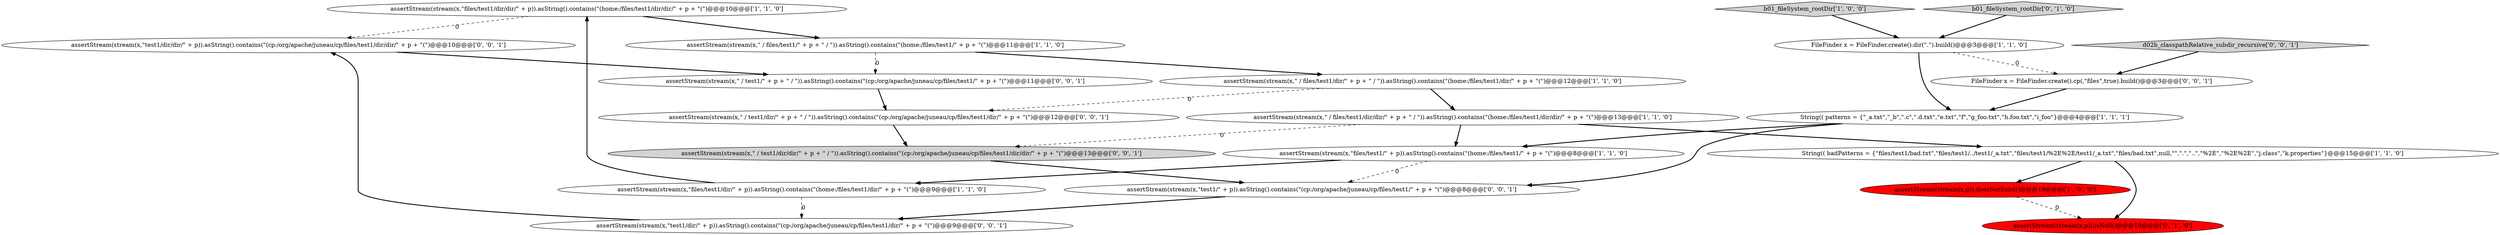 digraph {
7 [style = filled, label = "assertStream(stream(x,\"files/test1/dir/dir/\" + p)).asString().contains(\"(home:/files/test1/dir/dir/\" + p + \"(\")@@@10@@@['1', '1', '0']", fillcolor = white, shape = ellipse image = "AAA0AAABBB1BBB"];
1 [style = filled, label = "assertStream(stream(x,\"files/test1/\" + p)).asString().contains(\"(home:/files/test1/\" + p + \"(\")@@@8@@@['1', '1', '0']", fillcolor = white, shape = ellipse image = "AAA0AAABBB1BBB"];
0 [style = filled, label = "String(( patterns = {\"_a.txt\",\"_b\",\".c\",\".d.txt\",\"e.txt\",\"f\",\"g_foo.txt\",\"h.foo.txt\",\"i_foo\"}@@@4@@@['1', '1', '1']", fillcolor = white, shape = ellipse image = "AAA0AAABBB1BBB"];
5 [style = filled, label = "assertStream(stream(x,\" / files/test1/dir/\" + p + \" / \")).asString().contains(\"(home:/files/test1/dir/\" + p + \"(\")@@@12@@@['1', '1', '0']", fillcolor = white, shape = ellipse image = "AAA0AAABBB1BBB"];
14 [style = filled, label = "FileFinder x = FileFinder.create().cp(,\"files\",true).build()@@@3@@@['0', '0', '1']", fillcolor = white, shape = ellipse image = "AAA0AAABBB3BBB"];
6 [style = filled, label = "b01_fileSystem_rootDir['1', '0', '0']", fillcolor = lightgray, shape = diamond image = "AAA0AAABBB1BBB"];
17 [style = filled, label = "assertStream(stream(x,\" / test1/dir/\" + p + \" / \")).asString().contains(\"(cp:/org/apache/juneau/cp/files/test1/dir/\" + p + \"(\")@@@12@@@['0', '0', '1']", fillcolor = white, shape = ellipse image = "AAA0AAABBB3BBB"];
11 [style = filled, label = "assertStream(stream(x,p)).isNull()@@@19@@@['0', '1', '0']", fillcolor = red, shape = ellipse image = "AAA1AAABBB2BBB"];
20 [style = filled, label = "assertStream(stream(x,\"test1/dir/dir/\" + p)).asString().contains(\"(cp:/org/apache/juneau/cp/files/test1/dir/dir/\" + p + \"(\")@@@10@@@['0', '0', '1']", fillcolor = white, shape = ellipse image = "AAA0AAABBB3BBB"];
19 [style = filled, label = "assertStream(stream(x,\" / test1/dir/dir/\" + p + \" / \")).asString().contains(\"(cp:/org/apache/juneau/cp/files/test1/dir/dir/\" + p + \"(\")@@@13@@@['0', '0', '1']", fillcolor = lightgray, shape = ellipse image = "AAA0AAABBB3BBB"];
15 [style = filled, label = "d02b_classpathRelative_subdir_recursive['0', '0', '1']", fillcolor = lightgray, shape = diamond image = "AAA0AAABBB3BBB"];
8 [style = filled, label = "assertStream(stream(x,\" / files/test1/dir/dir/\" + p + \" / \")).asString().contains(\"(home:/files/test1/dir/dir/\" + p + \"(\")@@@13@@@['1', '1', '0']", fillcolor = white, shape = ellipse image = "AAA0AAABBB1BBB"];
9 [style = filled, label = "FileFinder x = FileFinder.create().dir(\".\").build()@@@3@@@['1', '1', '0']", fillcolor = white, shape = ellipse image = "AAA0AAABBB1BBB"];
18 [style = filled, label = "assertStream(stream(x,\"test1/\" + p)).asString().contains(\"(cp:/org/apache/juneau/cp/files/test1/\" + p + \"(\")@@@8@@@['0', '0', '1']", fillcolor = white, shape = ellipse image = "AAA0AAABBB3BBB"];
10 [style = filled, label = "assertStream(stream(x,\"files/test1/dir/\" + p)).asString().contains(\"(home:/files/test1/dir/\" + p + \"(\")@@@9@@@['1', '1', '0']", fillcolor = white, shape = ellipse image = "AAA0AAABBB1BBB"];
13 [style = filled, label = "assertStream(stream(x,\" / test1/\" + p + \" / \")).asString().contains(\"(cp:/org/apache/juneau/cp/files/test1/\" + p + \"(\")@@@11@@@['0', '0', '1']", fillcolor = white, shape = ellipse image = "AAA0AAABBB3BBB"];
4 [style = filled, label = "assertStream(stream(x,p)).doesNotExist()@@@19@@@['1', '0', '0']", fillcolor = red, shape = ellipse image = "AAA1AAABBB1BBB"];
3 [style = filled, label = "assertStream(stream(x,\" / files/test1/\" + p + \" / \")).asString().contains(\"(home:/files/test1/\" + p + \"(\")@@@11@@@['1', '1', '0']", fillcolor = white, shape = ellipse image = "AAA0AAABBB1BBB"];
16 [style = filled, label = "assertStream(stream(x,\"test1/dir/\" + p)).asString().contains(\"(cp:/org/apache/juneau/cp/files/test1/dir/\" + p + \"(\")@@@9@@@['0', '0', '1']", fillcolor = white, shape = ellipse image = "AAA0AAABBB3BBB"];
2 [style = filled, label = "String(( badPatterns = {\"files/test1/bad.txt\",\"files/test1/../test1/_a.txt\",\"files/test1/%2E%2E/test1/_a.txt\",\"files/bad.txt\",null,\"\",\".\",\"..\",\"%2E\",\"%2E%2E\",\"j.class\",\"k.properties\"}@@@15@@@['1', '1', '0']", fillcolor = white, shape = ellipse image = "AAA0AAABBB1BBB"];
12 [style = filled, label = "b01_fileSystem_rootDir['0', '1', '0']", fillcolor = lightgray, shape = diamond image = "AAA0AAABBB2BBB"];
8->19 [style = dashed, label="0"];
5->8 [style = bold, label=""];
19->18 [style = bold, label=""];
20->13 [style = bold, label=""];
9->0 [style = bold, label=""];
15->14 [style = bold, label=""];
7->20 [style = dashed, label="0"];
1->18 [style = dashed, label="0"];
12->9 [style = bold, label=""];
3->13 [style = dashed, label="0"];
2->4 [style = bold, label=""];
10->7 [style = bold, label=""];
17->19 [style = bold, label=""];
7->3 [style = bold, label=""];
8->1 [style = bold, label=""];
13->17 [style = bold, label=""];
3->5 [style = bold, label=""];
9->14 [style = dashed, label="0"];
5->17 [style = dashed, label="0"];
14->0 [style = bold, label=""];
8->2 [style = bold, label=""];
0->1 [style = bold, label=""];
0->18 [style = bold, label=""];
10->16 [style = dashed, label="0"];
4->11 [style = dashed, label="0"];
6->9 [style = bold, label=""];
1->10 [style = bold, label=""];
16->20 [style = bold, label=""];
2->11 [style = bold, label=""];
18->16 [style = bold, label=""];
}
